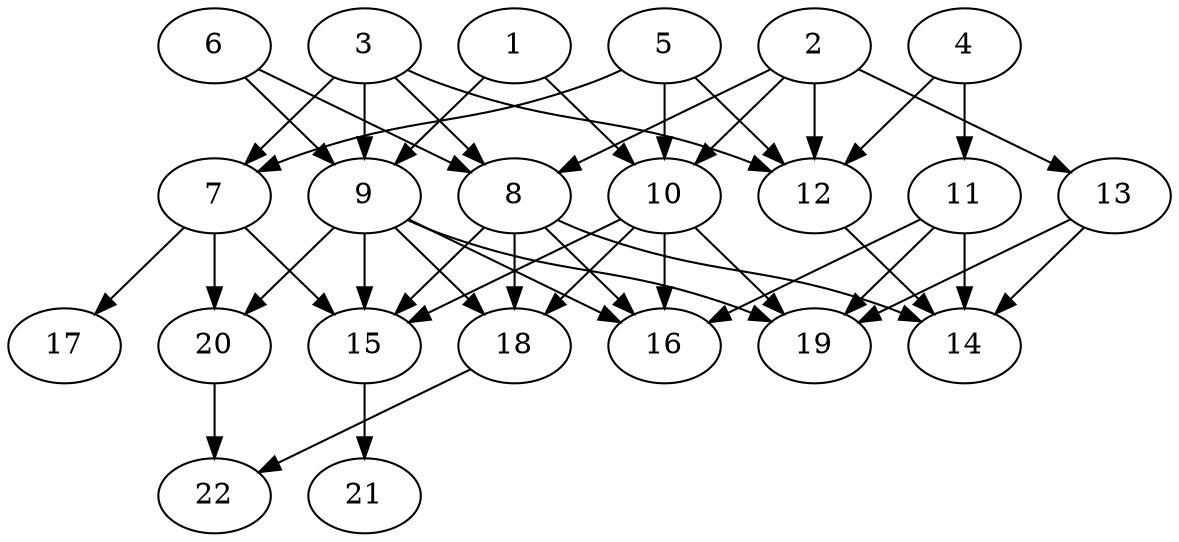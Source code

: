 // DAG (tier=2-normal, mode=compute, n=22, ccr=0.380, fat=0.588, density=0.539, regular=0.564, jump=0.106, mindata=524288, maxdata=8388608)
// DAG automatically generated by daggen at Sun Aug 24 16:33:33 2025
// /home/ermia/Project/Environments/daggen/bin/daggen --dot --ccr 0.380 --fat 0.588 --regular 0.564 --density 0.539 --jump 0.106 --mindata 524288 --maxdata 8388608 -n 22 
digraph G {
  1 [size="263151921999944613888", alpha="0.15", expect_size="131575960999972306944"]
  1 -> 9 [size ="328519397670912"]
  1 -> 10 [size ="328519397670912"]
  2 [size="383492671722749952000", alpha="0.04", expect_size="191746335861374976000"]
  2 -> 8 [size ="422274347827200"]
  2 -> 10 [size ="422274347827200"]
  2 -> 12 [size ="422274347827200"]
  2 -> 13 [size ="422274347827200"]
  3 [size="883485037092883200", alpha="0.15", expect_size="441742518546441600"]
  3 -> 7 [size ="350395251556352"]
  3 -> 8 [size ="350395251556352"]
  3 -> 9 [size ="350395251556352"]
  3 -> 12 [size ="350395251556352"]
  4 [size="12717241838050610", alpha="0.17", expect_size="6358620919025305"]
  4 -> 11 [size ="36257585430528"]
  4 -> 12 [size ="36257585430528"]
  5 [size="548764075936726528", alpha="0.05", expect_size="274382037968363264"]
  5 -> 7 [size ="225260330811392"]
  5 -> 10 [size ="225260330811392"]
  5 -> 12 [size ="225260330811392"]
  6 [size="967550778377880064", alpha="0.20", expect_size="483775389188940032"]
  6 -> 8 [size ="341453255475200"]
  6 -> 9 [size ="341453255475200"]
  7 [size="300207823889650624", alpha="0.06", expect_size="150103911944825312"]
  7 -> 15 [size ="258483219857408"]
  7 -> 17 [size ="258483219857408"]
  7 -> 20 [size ="258483219857408"]
  8 [size="343611883489591296", alpha="0.15", expect_size="171805941744795648"]
  8 -> 14 [size ="3924660584448"]
  8 -> 15 [size ="3924660584448"]
  8 -> 16 [size ="3924660584448"]
  8 -> 18 [size ="3924660584448"]
  9 [size="84242377366795", alpha="0.17", expect_size="42121188683397"]
  9 -> 15 [size ="3090774228992"]
  9 -> 16 [size ="3090774228992"]
  9 -> 18 [size ="3090774228992"]
  9 -> 19 [size ="3090774228992"]
  9 -> 20 [size ="3090774228992"]
  10 [size="7671295607700455424", alpha="0.19", expect_size="3835647803850227712"]
  10 -> 15 [size ="31117340049408"]
  10 -> 16 [size ="31117340049408"]
  10 -> 18 [size ="31117340049408"]
  10 -> 19 [size ="31117340049408"]
  11 [size="561172659849658368000", alpha="0.04", expect_size="280586329924829184000"]
  11 -> 14 [size ="544278262579200"]
  11 -> 16 [size ="544278262579200"]
  11 -> 19 [size ="544278262579200"]
  12 [size="319053302599996407808", alpha="0.08", expect_size="159526651299998203904"]
  12 -> 14 [size ="373535730040832"]
  13 [size="10290981517217848", alpha="0.06", expect_size="5145490758608924"]
  13 -> 14 [size ="176424136736768"]
  13 -> 19 [size ="176424136736768"]
  14 [size="15245074173178376", alpha="0.11", expect_size="7622537086589188"]
  15 [size="315480777337872580608", alpha="0.16", expect_size="157740388668936290304"]
  15 -> 21 [size ="370742113861632"]
  16 [size="71328803586048000000", alpha="0.09", expect_size="35664401793024000000"]
  17 [size="49545947266133264", alpha="0.10", expect_size="24772973633066632"]
  18 [size="72370630396523632", alpha="0.05", expect_size="36185315198261816"]
  18 -> 22 [size ="52764881190912"]
  19 [size="810365815003086", alpha="0.01", expect_size="405182907501543"]
  20 [size="724960112009244800", alpha="0.08", expect_size="362480056004622400"]
  20 -> 22 [size ="455519542181888"]
  21 [size="1396343907584561", alpha="0.05", expect_size="698171953792280"]
  22 [size="13655000545025440", alpha="0.08", expect_size="6827500272512720"]
}